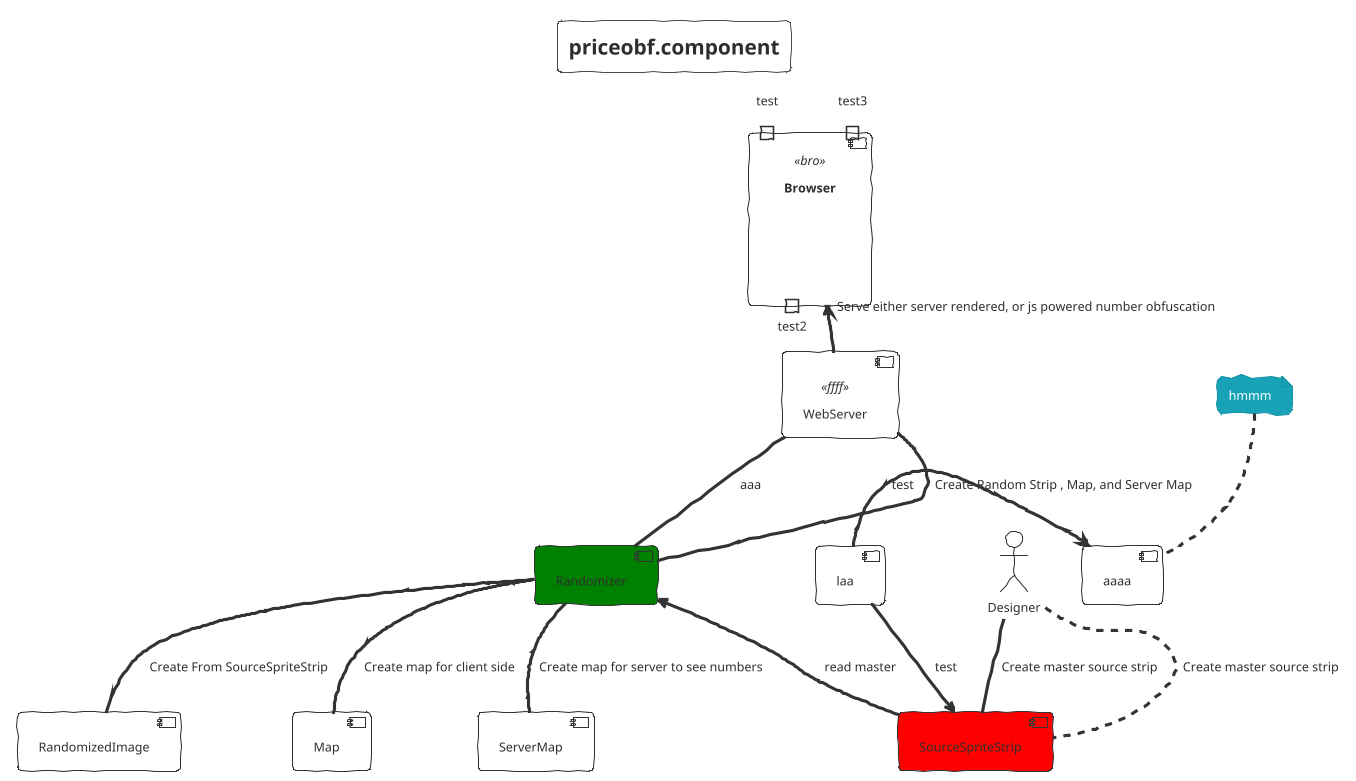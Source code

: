 @startuml

title priceobf.component

!theme sketchy-outline
component SourceSpriteStrip #red
component Randomizer #green
component RandomizedImage
component Map
component ServerMap
component WebServer as ws <<ffff>>
component Browser <<bro>> {
    
     
    port test
    portout test2
    portin test3
}

actor Designer
[laa] -> [aaaa] : test

note top of [aaaa] : hmmm 
 
[laa] --> SourceSpriteStrip : test
Designer - SourceSpriteStrip : Create master source strip
Designer .. SourceSpriteStrip : Create master source strip
Randomizer <-- SourceSpriteStrip : read master
ws -- Randomizer : aaa
ws -- Randomizer : Create Random Strip , Map, and Server Map
Randomizer -- RandomizedImage : Create From SourceSpriteStrip
Randomizer -- Map : Create map for client side
Randomizer -- ServerMap : Create map for server to see numbers
Browser <-- ws : Serve either server rendered, or js powered number obfuscation
@enduml
